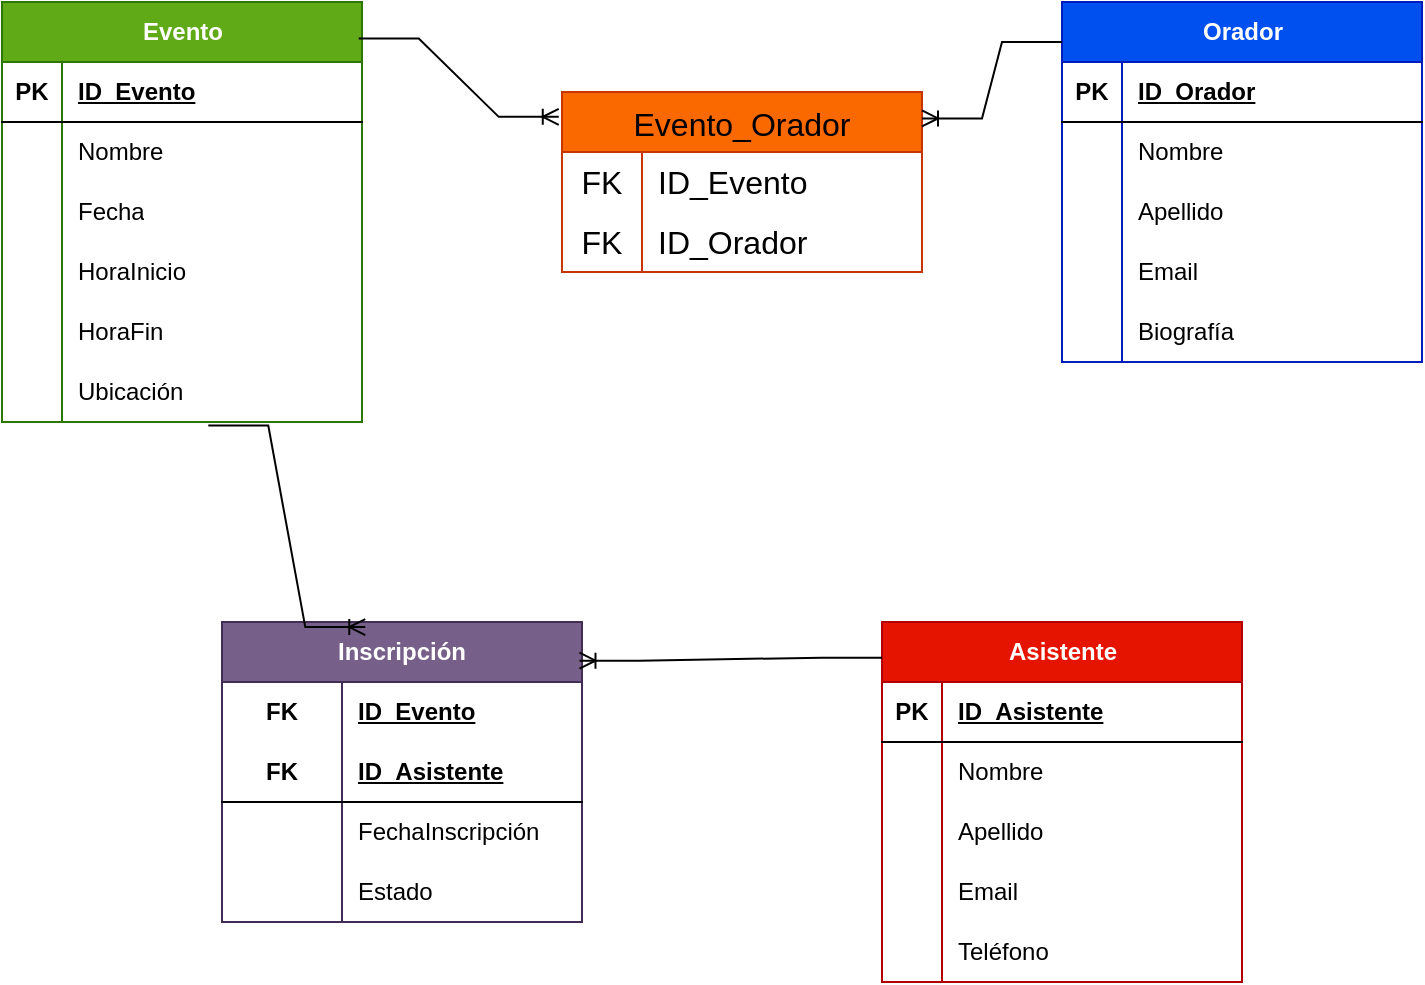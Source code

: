 <mxfile version="26.2.14">
  <diagram name="Página-1" id="lFgCaBiaXuEc-2ydLJgv">
    <mxGraphModel dx="1042" dy="542" grid="1" gridSize="10" guides="1" tooltips="1" connect="1" arrows="1" fold="1" page="1" pageScale="1" pageWidth="827" pageHeight="1169" math="0" shadow="0">
      <root>
        <mxCell id="0" />
        <mxCell id="1" parent="0" />
        <mxCell id="LxV5DLHDpFDJg5F3tsS7-26" value="Evento_Orador" style="shape=table;startSize=30;container=1;collapsible=0;childLayout=tableLayout;fixedRows=1;rowLines=0;fontStyle=0;strokeColor=#C73500;fontSize=16;fillColor=#fa6800;fontColor=#000000;" vertex="1" parent="1">
          <mxGeometry x="350" y="75" width="180" height="90" as="geometry" />
        </mxCell>
        <mxCell id="LxV5DLHDpFDJg5F3tsS7-27" value="" style="shape=tableRow;horizontal=0;startSize=0;swimlaneHead=0;swimlaneBody=0;top=0;left=0;bottom=0;right=0;collapsible=0;dropTarget=0;fillColor=none;points=[[0,0.5],[1,0.5]];portConstraint=eastwest;strokeColor=inherit;fontSize=16;" vertex="1" parent="LxV5DLHDpFDJg5F3tsS7-26">
          <mxGeometry y="30" width="180" height="30" as="geometry" />
        </mxCell>
        <mxCell id="LxV5DLHDpFDJg5F3tsS7-28" value="FK" style="shape=partialRectangle;html=1;whiteSpace=wrap;connectable=0;fillColor=none;top=0;left=0;bottom=0;right=0;overflow=hidden;pointerEvents=1;strokeColor=inherit;fontSize=16;" vertex="1" parent="LxV5DLHDpFDJg5F3tsS7-27">
          <mxGeometry width="40" height="30" as="geometry">
            <mxRectangle width="40" height="30" as="alternateBounds" />
          </mxGeometry>
        </mxCell>
        <mxCell id="LxV5DLHDpFDJg5F3tsS7-29" value="ID_Evento" style="shape=partialRectangle;html=1;whiteSpace=wrap;connectable=0;fillColor=none;top=0;left=0;bottom=0;right=0;align=left;spacingLeft=6;overflow=hidden;strokeColor=inherit;fontSize=16;" vertex="1" parent="LxV5DLHDpFDJg5F3tsS7-27">
          <mxGeometry x="40" width="140" height="30" as="geometry">
            <mxRectangle width="140" height="30" as="alternateBounds" />
          </mxGeometry>
        </mxCell>
        <mxCell id="LxV5DLHDpFDJg5F3tsS7-30" value="" style="shape=tableRow;horizontal=0;startSize=0;swimlaneHead=0;swimlaneBody=0;top=0;left=0;bottom=0;right=0;collapsible=0;dropTarget=0;fillColor=none;points=[[0,0.5],[1,0.5]];portConstraint=eastwest;strokeColor=inherit;fontSize=16;" vertex="1" parent="LxV5DLHDpFDJg5F3tsS7-26">
          <mxGeometry y="60" width="180" height="30" as="geometry" />
        </mxCell>
        <mxCell id="LxV5DLHDpFDJg5F3tsS7-31" value="FK" style="shape=partialRectangle;html=1;whiteSpace=wrap;connectable=0;fillColor=none;top=0;left=0;bottom=0;right=0;overflow=hidden;strokeColor=inherit;fontSize=16;" vertex="1" parent="LxV5DLHDpFDJg5F3tsS7-30">
          <mxGeometry width="40" height="30" as="geometry">
            <mxRectangle width="40" height="30" as="alternateBounds" />
          </mxGeometry>
        </mxCell>
        <mxCell id="LxV5DLHDpFDJg5F3tsS7-32" value="ID_Orador" style="shape=partialRectangle;html=1;whiteSpace=wrap;connectable=0;fillColor=none;top=0;left=0;bottom=0;right=0;align=left;spacingLeft=6;overflow=hidden;strokeColor=inherit;fontSize=16;" vertex="1" parent="LxV5DLHDpFDJg5F3tsS7-30">
          <mxGeometry x="40" width="140" height="30" as="geometry">
            <mxRectangle width="140" height="30" as="alternateBounds" />
          </mxGeometry>
        </mxCell>
        <mxCell id="LxV5DLHDpFDJg5F3tsS7-107" value="Evento" style="shape=table;startSize=30;container=1;collapsible=1;childLayout=tableLayout;fixedRows=1;rowLines=0;fontStyle=1;align=center;resizeLast=1;html=1;fillColor=#60a917;fontColor=#ffffff;strokeColor=#2D7600;" vertex="1" parent="1">
          <mxGeometry x="70" y="30" width="180" height="210" as="geometry" />
        </mxCell>
        <mxCell id="LxV5DLHDpFDJg5F3tsS7-108" value="" style="shape=tableRow;horizontal=0;startSize=0;swimlaneHead=0;swimlaneBody=0;fillColor=none;collapsible=0;dropTarget=0;points=[[0,0.5],[1,0.5]];portConstraint=eastwest;top=0;left=0;right=0;bottom=1;" vertex="1" parent="LxV5DLHDpFDJg5F3tsS7-107">
          <mxGeometry y="30" width="180" height="30" as="geometry" />
        </mxCell>
        <mxCell id="LxV5DLHDpFDJg5F3tsS7-109" value="PK" style="shape=partialRectangle;connectable=0;fillColor=none;top=0;left=0;bottom=0;right=0;fontStyle=1;overflow=hidden;whiteSpace=wrap;html=1;" vertex="1" parent="LxV5DLHDpFDJg5F3tsS7-108">
          <mxGeometry width="30" height="30" as="geometry">
            <mxRectangle width="30" height="30" as="alternateBounds" />
          </mxGeometry>
        </mxCell>
        <mxCell id="LxV5DLHDpFDJg5F3tsS7-110" value="ID_Evento" style="shape=partialRectangle;connectable=0;fillColor=none;top=0;left=0;bottom=0;right=0;align=left;spacingLeft=6;fontStyle=5;overflow=hidden;whiteSpace=wrap;html=1;" vertex="1" parent="LxV5DLHDpFDJg5F3tsS7-108">
          <mxGeometry x="30" width="150" height="30" as="geometry">
            <mxRectangle width="150" height="30" as="alternateBounds" />
          </mxGeometry>
        </mxCell>
        <mxCell id="LxV5DLHDpFDJg5F3tsS7-111" value="" style="shape=tableRow;horizontal=0;startSize=0;swimlaneHead=0;swimlaneBody=0;fillColor=none;collapsible=0;dropTarget=0;points=[[0,0.5],[1,0.5]];portConstraint=eastwest;top=0;left=0;right=0;bottom=0;" vertex="1" parent="LxV5DLHDpFDJg5F3tsS7-107">
          <mxGeometry y="60" width="180" height="30" as="geometry" />
        </mxCell>
        <mxCell id="LxV5DLHDpFDJg5F3tsS7-112" value="" style="shape=partialRectangle;connectable=0;fillColor=none;top=0;left=0;bottom=0;right=0;editable=1;overflow=hidden;whiteSpace=wrap;html=1;" vertex="1" parent="LxV5DLHDpFDJg5F3tsS7-111">
          <mxGeometry width="30" height="30" as="geometry">
            <mxRectangle width="30" height="30" as="alternateBounds" />
          </mxGeometry>
        </mxCell>
        <mxCell id="LxV5DLHDpFDJg5F3tsS7-113" value="Nombre" style="shape=partialRectangle;connectable=0;fillColor=none;top=0;left=0;bottom=0;right=0;align=left;spacingLeft=6;overflow=hidden;whiteSpace=wrap;html=1;" vertex="1" parent="LxV5DLHDpFDJg5F3tsS7-111">
          <mxGeometry x="30" width="150" height="30" as="geometry">
            <mxRectangle width="150" height="30" as="alternateBounds" />
          </mxGeometry>
        </mxCell>
        <mxCell id="LxV5DLHDpFDJg5F3tsS7-114" value="" style="shape=tableRow;horizontal=0;startSize=0;swimlaneHead=0;swimlaneBody=0;fillColor=none;collapsible=0;dropTarget=0;points=[[0,0.5],[1,0.5]];portConstraint=eastwest;top=0;left=0;right=0;bottom=0;" vertex="1" parent="LxV5DLHDpFDJg5F3tsS7-107">
          <mxGeometry y="90" width="180" height="30" as="geometry" />
        </mxCell>
        <mxCell id="LxV5DLHDpFDJg5F3tsS7-115" value="" style="shape=partialRectangle;connectable=0;fillColor=none;top=0;left=0;bottom=0;right=0;editable=1;overflow=hidden;whiteSpace=wrap;html=1;" vertex="1" parent="LxV5DLHDpFDJg5F3tsS7-114">
          <mxGeometry width="30" height="30" as="geometry">
            <mxRectangle width="30" height="30" as="alternateBounds" />
          </mxGeometry>
        </mxCell>
        <mxCell id="LxV5DLHDpFDJg5F3tsS7-116" value="Fecha" style="shape=partialRectangle;connectable=0;fillColor=none;top=0;left=0;bottom=0;right=0;align=left;spacingLeft=6;overflow=hidden;whiteSpace=wrap;html=1;" vertex="1" parent="LxV5DLHDpFDJg5F3tsS7-114">
          <mxGeometry x="30" width="150" height="30" as="geometry">
            <mxRectangle width="150" height="30" as="alternateBounds" />
          </mxGeometry>
        </mxCell>
        <mxCell id="LxV5DLHDpFDJg5F3tsS7-117" value="" style="shape=tableRow;horizontal=0;startSize=0;swimlaneHead=0;swimlaneBody=0;fillColor=none;collapsible=0;dropTarget=0;points=[[0,0.5],[1,0.5]];portConstraint=eastwest;top=0;left=0;right=0;bottom=0;" vertex="1" parent="LxV5DLHDpFDJg5F3tsS7-107">
          <mxGeometry y="120" width="180" height="30" as="geometry" />
        </mxCell>
        <mxCell id="LxV5DLHDpFDJg5F3tsS7-118" value="" style="shape=partialRectangle;connectable=0;fillColor=none;top=0;left=0;bottom=0;right=0;editable=1;overflow=hidden;whiteSpace=wrap;html=1;" vertex="1" parent="LxV5DLHDpFDJg5F3tsS7-117">
          <mxGeometry width="30" height="30" as="geometry">
            <mxRectangle width="30" height="30" as="alternateBounds" />
          </mxGeometry>
        </mxCell>
        <mxCell id="LxV5DLHDpFDJg5F3tsS7-119" value="HoraInicio" style="shape=partialRectangle;connectable=0;fillColor=none;top=0;left=0;bottom=0;right=0;align=left;spacingLeft=6;overflow=hidden;whiteSpace=wrap;html=1;" vertex="1" parent="LxV5DLHDpFDJg5F3tsS7-117">
          <mxGeometry x="30" width="150" height="30" as="geometry">
            <mxRectangle width="150" height="30" as="alternateBounds" />
          </mxGeometry>
        </mxCell>
        <mxCell id="LxV5DLHDpFDJg5F3tsS7-120" style="shape=tableRow;horizontal=0;startSize=0;swimlaneHead=0;swimlaneBody=0;fillColor=none;collapsible=0;dropTarget=0;points=[[0,0.5],[1,0.5]];portConstraint=eastwest;top=0;left=0;right=0;bottom=0;" vertex="1" parent="LxV5DLHDpFDJg5F3tsS7-107">
          <mxGeometry y="150" width="180" height="30" as="geometry" />
        </mxCell>
        <mxCell id="LxV5DLHDpFDJg5F3tsS7-121" style="shape=partialRectangle;connectable=0;fillColor=none;top=0;left=0;bottom=0;right=0;editable=1;overflow=hidden;whiteSpace=wrap;html=1;" vertex="1" parent="LxV5DLHDpFDJg5F3tsS7-120">
          <mxGeometry width="30" height="30" as="geometry">
            <mxRectangle width="30" height="30" as="alternateBounds" />
          </mxGeometry>
        </mxCell>
        <mxCell id="LxV5DLHDpFDJg5F3tsS7-122" value="HoraFin" style="shape=partialRectangle;connectable=0;fillColor=none;top=0;left=0;bottom=0;right=0;align=left;spacingLeft=6;overflow=hidden;whiteSpace=wrap;html=1;" vertex="1" parent="LxV5DLHDpFDJg5F3tsS7-120">
          <mxGeometry x="30" width="150" height="30" as="geometry">
            <mxRectangle width="150" height="30" as="alternateBounds" />
          </mxGeometry>
        </mxCell>
        <mxCell id="LxV5DLHDpFDJg5F3tsS7-123" style="shape=tableRow;horizontal=0;startSize=0;swimlaneHead=0;swimlaneBody=0;fillColor=none;collapsible=0;dropTarget=0;points=[[0,0.5],[1,0.5]];portConstraint=eastwest;top=0;left=0;right=0;bottom=0;" vertex="1" parent="LxV5DLHDpFDJg5F3tsS7-107">
          <mxGeometry y="180" width="180" height="30" as="geometry" />
        </mxCell>
        <mxCell id="LxV5DLHDpFDJg5F3tsS7-124" style="shape=partialRectangle;connectable=0;fillColor=none;top=0;left=0;bottom=0;right=0;editable=1;overflow=hidden;whiteSpace=wrap;html=1;" vertex="1" parent="LxV5DLHDpFDJg5F3tsS7-123">
          <mxGeometry width="30" height="30" as="geometry">
            <mxRectangle width="30" height="30" as="alternateBounds" />
          </mxGeometry>
        </mxCell>
        <mxCell id="LxV5DLHDpFDJg5F3tsS7-125" value="Ubicación" style="shape=partialRectangle;connectable=0;fillColor=none;top=0;left=0;bottom=0;right=0;align=left;spacingLeft=6;overflow=hidden;whiteSpace=wrap;html=1;" vertex="1" parent="LxV5DLHDpFDJg5F3tsS7-123">
          <mxGeometry x="30" width="150" height="30" as="geometry">
            <mxRectangle width="150" height="30" as="alternateBounds" />
          </mxGeometry>
        </mxCell>
        <mxCell id="LxV5DLHDpFDJg5F3tsS7-143" value="Orador" style="shape=table;startSize=30;container=1;collapsible=1;childLayout=tableLayout;fixedRows=1;rowLines=0;fontStyle=1;align=center;resizeLast=1;html=1;fillColor=#0050ef;fontColor=#ffffff;strokeColor=#001DBC;" vertex="1" parent="1">
          <mxGeometry x="600" y="30" width="180" height="180" as="geometry" />
        </mxCell>
        <mxCell id="LxV5DLHDpFDJg5F3tsS7-144" value="" style="shape=tableRow;horizontal=0;startSize=0;swimlaneHead=0;swimlaneBody=0;fillColor=none;collapsible=0;dropTarget=0;points=[[0,0.5],[1,0.5]];portConstraint=eastwest;top=0;left=0;right=0;bottom=1;" vertex="1" parent="LxV5DLHDpFDJg5F3tsS7-143">
          <mxGeometry y="30" width="180" height="30" as="geometry" />
        </mxCell>
        <mxCell id="LxV5DLHDpFDJg5F3tsS7-145" value="PK" style="shape=partialRectangle;connectable=0;fillColor=none;top=0;left=0;bottom=0;right=0;fontStyle=1;overflow=hidden;whiteSpace=wrap;html=1;" vertex="1" parent="LxV5DLHDpFDJg5F3tsS7-144">
          <mxGeometry width="30" height="30" as="geometry">
            <mxRectangle width="30" height="30" as="alternateBounds" />
          </mxGeometry>
        </mxCell>
        <mxCell id="LxV5DLHDpFDJg5F3tsS7-146" value="ID_Orador" style="shape=partialRectangle;connectable=0;fillColor=none;top=0;left=0;bottom=0;right=0;align=left;spacingLeft=6;fontStyle=5;overflow=hidden;whiteSpace=wrap;html=1;" vertex="1" parent="LxV5DLHDpFDJg5F3tsS7-144">
          <mxGeometry x="30" width="150" height="30" as="geometry">
            <mxRectangle width="150" height="30" as="alternateBounds" />
          </mxGeometry>
        </mxCell>
        <mxCell id="LxV5DLHDpFDJg5F3tsS7-147" value="" style="shape=tableRow;horizontal=0;startSize=0;swimlaneHead=0;swimlaneBody=0;fillColor=none;collapsible=0;dropTarget=0;points=[[0,0.5],[1,0.5]];portConstraint=eastwest;top=0;left=0;right=0;bottom=0;" vertex="1" parent="LxV5DLHDpFDJg5F3tsS7-143">
          <mxGeometry y="60" width="180" height="30" as="geometry" />
        </mxCell>
        <mxCell id="LxV5DLHDpFDJg5F3tsS7-148" value="" style="shape=partialRectangle;connectable=0;fillColor=none;top=0;left=0;bottom=0;right=0;editable=1;overflow=hidden;whiteSpace=wrap;html=1;" vertex="1" parent="LxV5DLHDpFDJg5F3tsS7-147">
          <mxGeometry width="30" height="30" as="geometry">
            <mxRectangle width="30" height="30" as="alternateBounds" />
          </mxGeometry>
        </mxCell>
        <mxCell id="LxV5DLHDpFDJg5F3tsS7-149" value="Nombre" style="shape=partialRectangle;connectable=0;fillColor=none;top=0;left=0;bottom=0;right=0;align=left;spacingLeft=6;overflow=hidden;whiteSpace=wrap;html=1;" vertex="1" parent="LxV5DLHDpFDJg5F3tsS7-147">
          <mxGeometry x="30" width="150" height="30" as="geometry">
            <mxRectangle width="150" height="30" as="alternateBounds" />
          </mxGeometry>
        </mxCell>
        <mxCell id="LxV5DLHDpFDJg5F3tsS7-150" value="" style="shape=tableRow;horizontal=0;startSize=0;swimlaneHead=0;swimlaneBody=0;fillColor=none;collapsible=0;dropTarget=0;points=[[0,0.5],[1,0.5]];portConstraint=eastwest;top=0;left=0;right=0;bottom=0;" vertex="1" parent="LxV5DLHDpFDJg5F3tsS7-143">
          <mxGeometry y="90" width="180" height="30" as="geometry" />
        </mxCell>
        <mxCell id="LxV5DLHDpFDJg5F3tsS7-151" value="" style="shape=partialRectangle;connectable=0;fillColor=none;top=0;left=0;bottom=0;right=0;editable=1;overflow=hidden;whiteSpace=wrap;html=1;" vertex="1" parent="LxV5DLHDpFDJg5F3tsS7-150">
          <mxGeometry width="30" height="30" as="geometry">
            <mxRectangle width="30" height="30" as="alternateBounds" />
          </mxGeometry>
        </mxCell>
        <mxCell id="LxV5DLHDpFDJg5F3tsS7-152" value="Apellido" style="shape=partialRectangle;connectable=0;fillColor=none;top=0;left=0;bottom=0;right=0;align=left;spacingLeft=6;overflow=hidden;whiteSpace=wrap;html=1;" vertex="1" parent="LxV5DLHDpFDJg5F3tsS7-150">
          <mxGeometry x="30" width="150" height="30" as="geometry">
            <mxRectangle width="150" height="30" as="alternateBounds" />
          </mxGeometry>
        </mxCell>
        <mxCell id="LxV5DLHDpFDJg5F3tsS7-153" value="" style="shape=tableRow;horizontal=0;startSize=0;swimlaneHead=0;swimlaneBody=0;fillColor=none;collapsible=0;dropTarget=0;points=[[0,0.5],[1,0.5]];portConstraint=eastwest;top=0;left=0;right=0;bottom=0;" vertex="1" parent="LxV5DLHDpFDJg5F3tsS7-143">
          <mxGeometry y="120" width="180" height="30" as="geometry" />
        </mxCell>
        <mxCell id="LxV5DLHDpFDJg5F3tsS7-154" value="" style="shape=partialRectangle;connectable=0;fillColor=none;top=0;left=0;bottom=0;right=0;editable=1;overflow=hidden;whiteSpace=wrap;html=1;" vertex="1" parent="LxV5DLHDpFDJg5F3tsS7-153">
          <mxGeometry width="30" height="30" as="geometry">
            <mxRectangle width="30" height="30" as="alternateBounds" />
          </mxGeometry>
        </mxCell>
        <mxCell id="LxV5DLHDpFDJg5F3tsS7-155" value="Email" style="shape=partialRectangle;connectable=0;fillColor=none;top=0;left=0;bottom=0;right=0;align=left;spacingLeft=6;overflow=hidden;whiteSpace=wrap;html=1;" vertex="1" parent="LxV5DLHDpFDJg5F3tsS7-153">
          <mxGeometry x="30" width="150" height="30" as="geometry">
            <mxRectangle width="150" height="30" as="alternateBounds" />
          </mxGeometry>
        </mxCell>
        <mxCell id="LxV5DLHDpFDJg5F3tsS7-156" style="shape=tableRow;horizontal=0;startSize=0;swimlaneHead=0;swimlaneBody=0;fillColor=none;collapsible=0;dropTarget=0;points=[[0,0.5],[1,0.5]];portConstraint=eastwest;top=0;left=0;right=0;bottom=0;" vertex="1" parent="LxV5DLHDpFDJg5F3tsS7-143">
          <mxGeometry y="150" width="180" height="30" as="geometry" />
        </mxCell>
        <mxCell id="LxV5DLHDpFDJg5F3tsS7-157" style="shape=partialRectangle;connectable=0;fillColor=none;top=0;left=0;bottom=0;right=0;editable=1;overflow=hidden;whiteSpace=wrap;html=1;" vertex="1" parent="LxV5DLHDpFDJg5F3tsS7-156">
          <mxGeometry width="30" height="30" as="geometry">
            <mxRectangle width="30" height="30" as="alternateBounds" />
          </mxGeometry>
        </mxCell>
        <mxCell id="LxV5DLHDpFDJg5F3tsS7-158" value="Biografía" style="shape=partialRectangle;connectable=0;fillColor=none;top=0;left=0;bottom=0;right=0;align=left;spacingLeft=6;overflow=hidden;whiteSpace=wrap;html=1;" vertex="1" parent="LxV5DLHDpFDJg5F3tsS7-156">
          <mxGeometry x="30" width="150" height="30" as="geometry">
            <mxRectangle width="150" height="30" as="alternateBounds" />
          </mxGeometry>
        </mxCell>
        <mxCell id="LxV5DLHDpFDJg5F3tsS7-176" value="Inscripción" style="shape=table;startSize=30;container=1;collapsible=1;childLayout=tableLayout;fixedRows=1;rowLines=0;fontStyle=1;align=center;resizeLast=1;html=1;whiteSpace=wrap;fillColor=#76608a;fontColor=#ffffff;strokeColor=#432D57;" vertex="1" parent="1">
          <mxGeometry x="180" y="340" width="180" height="150" as="geometry" />
        </mxCell>
        <mxCell id="LxV5DLHDpFDJg5F3tsS7-177" value="" style="shape=tableRow;horizontal=0;startSize=0;swimlaneHead=0;swimlaneBody=0;fillColor=none;collapsible=0;dropTarget=0;points=[[0,0.5],[1,0.5]];portConstraint=eastwest;top=0;left=0;right=0;bottom=0;html=1;" vertex="1" parent="LxV5DLHDpFDJg5F3tsS7-176">
          <mxGeometry y="30" width="180" height="30" as="geometry" />
        </mxCell>
        <mxCell id="LxV5DLHDpFDJg5F3tsS7-178" value="FK" style="shape=partialRectangle;connectable=0;fillColor=none;top=0;left=0;bottom=0;right=0;fontStyle=1;overflow=hidden;html=1;whiteSpace=wrap;" vertex="1" parent="LxV5DLHDpFDJg5F3tsS7-177">
          <mxGeometry width="60" height="30" as="geometry">
            <mxRectangle width="60" height="30" as="alternateBounds" />
          </mxGeometry>
        </mxCell>
        <mxCell id="LxV5DLHDpFDJg5F3tsS7-179" value="ID_Evento" style="shape=partialRectangle;connectable=0;fillColor=none;top=0;left=0;bottom=0;right=0;align=left;spacingLeft=6;fontStyle=5;overflow=hidden;html=1;whiteSpace=wrap;" vertex="1" parent="LxV5DLHDpFDJg5F3tsS7-177">
          <mxGeometry x="60" width="120" height="30" as="geometry">
            <mxRectangle width="120" height="30" as="alternateBounds" />
          </mxGeometry>
        </mxCell>
        <mxCell id="LxV5DLHDpFDJg5F3tsS7-180" value="" style="shape=tableRow;horizontal=0;startSize=0;swimlaneHead=0;swimlaneBody=0;fillColor=none;collapsible=0;dropTarget=0;points=[[0,0.5],[1,0.5]];portConstraint=eastwest;top=0;left=0;right=0;bottom=1;html=1;" vertex="1" parent="LxV5DLHDpFDJg5F3tsS7-176">
          <mxGeometry y="60" width="180" height="30" as="geometry" />
        </mxCell>
        <mxCell id="LxV5DLHDpFDJg5F3tsS7-181" value="FK" style="shape=partialRectangle;connectable=0;fillColor=none;top=0;left=0;bottom=0;right=0;fontStyle=1;overflow=hidden;html=1;whiteSpace=wrap;" vertex="1" parent="LxV5DLHDpFDJg5F3tsS7-180">
          <mxGeometry width="60" height="30" as="geometry">
            <mxRectangle width="60" height="30" as="alternateBounds" />
          </mxGeometry>
        </mxCell>
        <mxCell id="LxV5DLHDpFDJg5F3tsS7-182" value="ID_Asistente" style="shape=partialRectangle;connectable=0;fillColor=none;top=0;left=0;bottom=0;right=0;align=left;spacingLeft=6;fontStyle=5;overflow=hidden;html=1;whiteSpace=wrap;" vertex="1" parent="LxV5DLHDpFDJg5F3tsS7-180">
          <mxGeometry x="60" width="120" height="30" as="geometry">
            <mxRectangle width="120" height="30" as="alternateBounds" />
          </mxGeometry>
        </mxCell>
        <mxCell id="LxV5DLHDpFDJg5F3tsS7-183" value="" style="shape=tableRow;horizontal=0;startSize=0;swimlaneHead=0;swimlaneBody=0;fillColor=none;collapsible=0;dropTarget=0;points=[[0,0.5],[1,0.5]];portConstraint=eastwest;top=0;left=0;right=0;bottom=0;html=1;" vertex="1" parent="LxV5DLHDpFDJg5F3tsS7-176">
          <mxGeometry y="90" width="180" height="30" as="geometry" />
        </mxCell>
        <mxCell id="LxV5DLHDpFDJg5F3tsS7-184" value="" style="shape=partialRectangle;connectable=0;fillColor=none;top=0;left=0;bottom=0;right=0;editable=1;overflow=hidden;html=1;whiteSpace=wrap;" vertex="1" parent="LxV5DLHDpFDJg5F3tsS7-183">
          <mxGeometry width="60" height="30" as="geometry">
            <mxRectangle width="60" height="30" as="alternateBounds" />
          </mxGeometry>
        </mxCell>
        <mxCell id="LxV5DLHDpFDJg5F3tsS7-185" value="FechaInscripción" style="shape=partialRectangle;connectable=0;fillColor=none;top=0;left=0;bottom=0;right=0;align=left;spacingLeft=6;overflow=hidden;html=1;whiteSpace=wrap;" vertex="1" parent="LxV5DLHDpFDJg5F3tsS7-183">
          <mxGeometry x="60" width="120" height="30" as="geometry">
            <mxRectangle width="120" height="30" as="alternateBounds" />
          </mxGeometry>
        </mxCell>
        <mxCell id="LxV5DLHDpFDJg5F3tsS7-186" value="" style="shape=tableRow;horizontal=0;startSize=0;swimlaneHead=0;swimlaneBody=0;fillColor=none;collapsible=0;dropTarget=0;points=[[0,0.5],[1,0.5]];portConstraint=eastwest;top=0;left=0;right=0;bottom=0;html=1;" vertex="1" parent="LxV5DLHDpFDJg5F3tsS7-176">
          <mxGeometry y="120" width="180" height="30" as="geometry" />
        </mxCell>
        <mxCell id="LxV5DLHDpFDJg5F3tsS7-187" value="" style="shape=partialRectangle;connectable=0;fillColor=none;top=0;left=0;bottom=0;right=0;editable=1;overflow=hidden;html=1;whiteSpace=wrap;" vertex="1" parent="LxV5DLHDpFDJg5F3tsS7-186">
          <mxGeometry width="60" height="30" as="geometry">
            <mxRectangle width="60" height="30" as="alternateBounds" />
          </mxGeometry>
        </mxCell>
        <mxCell id="LxV5DLHDpFDJg5F3tsS7-188" value="Estado" style="shape=partialRectangle;connectable=0;fillColor=none;top=0;left=0;bottom=0;right=0;align=left;spacingLeft=6;overflow=hidden;html=1;whiteSpace=wrap;" vertex="1" parent="LxV5DLHDpFDJg5F3tsS7-186">
          <mxGeometry x="60" width="120" height="30" as="geometry">
            <mxRectangle width="120" height="30" as="alternateBounds" />
          </mxGeometry>
        </mxCell>
        <mxCell id="LxV5DLHDpFDJg5F3tsS7-189" value="Asistente" style="shape=table;startSize=30;container=1;collapsible=1;childLayout=tableLayout;fixedRows=1;rowLines=0;fontStyle=1;align=center;resizeLast=1;html=1;fillColor=#e51400;fontColor=#ffffff;strokeColor=#B20000;" vertex="1" parent="1">
          <mxGeometry x="510" y="340" width="180" height="180" as="geometry" />
        </mxCell>
        <mxCell id="LxV5DLHDpFDJg5F3tsS7-190" value="" style="shape=tableRow;horizontal=0;startSize=0;swimlaneHead=0;swimlaneBody=0;fillColor=none;collapsible=0;dropTarget=0;points=[[0,0.5],[1,0.5]];portConstraint=eastwest;top=0;left=0;right=0;bottom=1;" vertex="1" parent="LxV5DLHDpFDJg5F3tsS7-189">
          <mxGeometry y="30" width="180" height="30" as="geometry" />
        </mxCell>
        <mxCell id="LxV5DLHDpFDJg5F3tsS7-191" value="PK" style="shape=partialRectangle;connectable=0;fillColor=none;top=0;left=0;bottom=0;right=0;fontStyle=1;overflow=hidden;whiteSpace=wrap;html=1;" vertex="1" parent="LxV5DLHDpFDJg5F3tsS7-190">
          <mxGeometry width="30" height="30" as="geometry">
            <mxRectangle width="30" height="30" as="alternateBounds" />
          </mxGeometry>
        </mxCell>
        <mxCell id="LxV5DLHDpFDJg5F3tsS7-192" value="ID_Asistente" style="shape=partialRectangle;connectable=0;fillColor=none;top=0;left=0;bottom=0;right=0;align=left;spacingLeft=6;fontStyle=5;overflow=hidden;whiteSpace=wrap;html=1;" vertex="1" parent="LxV5DLHDpFDJg5F3tsS7-190">
          <mxGeometry x="30" width="150" height="30" as="geometry">
            <mxRectangle width="150" height="30" as="alternateBounds" />
          </mxGeometry>
        </mxCell>
        <mxCell id="LxV5DLHDpFDJg5F3tsS7-193" value="" style="shape=tableRow;horizontal=0;startSize=0;swimlaneHead=0;swimlaneBody=0;fillColor=none;collapsible=0;dropTarget=0;points=[[0,0.5],[1,0.5]];portConstraint=eastwest;top=0;left=0;right=0;bottom=0;" vertex="1" parent="LxV5DLHDpFDJg5F3tsS7-189">
          <mxGeometry y="60" width="180" height="30" as="geometry" />
        </mxCell>
        <mxCell id="LxV5DLHDpFDJg5F3tsS7-194" value="" style="shape=partialRectangle;connectable=0;fillColor=none;top=0;left=0;bottom=0;right=0;editable=1;overflow=hidden;whiteSpace=wrap;html=1;" vertex="1" parent="LxV5DLHDpFDJg5F3tsS7-193">
          <mxGeometry width="30" height="30" as="geometry">
            <mxRectangle width="30" height="30" as="alternateBounds" />
          </mxGeometry>
        </mxCell>
        <mxCell id="LxV5DLHDpFDJg5F3tsS7-195" value="Nombre" style="shape=partialRectangle;connectable=0;fillColor=none;top=0;left=0;bottom=0;right=0;align=left;spacingLeft=6;overflow=hidden;whiteSpace=wrap;html=1;" vertex="1" parent="LxV5DLHDpFDJg5F3tsS7-193">
          <mxGeometry x="30" width="150" height="30" as="geometry">
            <mxRectangle width="150" height="30" as="alternateBounds" />
          </mxGeometry>
        </mxCell>
        <mxCell id="LxV5DLHDpFDJg5F3tsS7-196" value="" style="shape=tableRow;horizontal=0;startSize=0;swimlaneHead=0;swimlaneBody=0;fillColor=none;collapsible=0;dropTarget=0;points=[[0,0.5],[1,0.5]];portConstraint=eastwest;top=0;left=0;right=0;bottom=0;" vertex="1" parent="LxV5DLHDpFDJg5F3tsS7-189">
          <mxGeometry y="90" width="180" height="30" as="geometry" />
        </mxCell>
        <mxCell id="LxV5DLHDpFDJg5F3tsS7-197" value="" style="shape=partialRectangle;connectable=0;fillColor=none;top=0;left=0;bottom=0;right=0;editable=1;overflow=hidden;whiteSpace=wrap;html=1;" vertex="1" parent="LxV5DLHDpFDJg5F3tsS7-196">
          <mxGeometry width="30" height="30" as="geometry">
            <mxRectangle width="30" height="30" as="alternateBounds" />
          </mxGeometry>
        </mxCell>
        <mxCell id="LxV5DLHDpFDJg5F3tsS7-198" value="Apellido" style="shape=partialRectangle;connectable=0;fillColor=none;top=0;left=0;bottom=0;right=0;align=left;spacingLeft=6;overflow=hidden;whiteSpace=wrap;html=1;" vertex="1" parent="LxV5DLHDpFDJg5F3tsS7-196">
          <mxGeometry x="30" width="150" height="30" as="geometry">
            <mxRectangle width="150" height="30" as="alternateBounds" />
          </mxGeometry>
        </mxCell>
        <mxCell id="LxV5DLHDpFDJg5F3tsS7-199" value="" style="shape=tableRow;horizontal=0;startSize=0;swimlaneHead=0;swimlaneBody=0;fillColor=none;collapsible=0;dropTarget=0;points=[[0,0.5],[1,0.5]];portConstraint=eastwest;top=0;left=0;right=0;bottom=0;" vertex="1" parent="LxV5DLHDpFDJg5F3tsS7-189">
          <mxGeometry y="120" width="180" height="30" as="geometry" />
        </mxCell>
        <mxCell id="LxV5DLHDpFDJg5F3tsS7-200" value="" style="shape=partialRectangle;connectable=0;fillColor=none;top=0;left=0;bottom=0;right=0;editable=1;overflow=hidden;whiteSpace=wrap;html=1;" vertex="1" parent="LxV5DLHDpFDJg5F3tsS7-199">
          <mxGeometry width="30" height="30" as="geometry">
            <mxRectangle width="30" height="30" as="alternateBounds" />
          </mxGeometry>
        </mxCell>
        <mxCell id="LxV5DLHDpFDJg5F3tsS7-201" value="Email" style="shape=partialRectangle;connectable=0;fillColor=none;top=0;left=0;bottom=0;right=0;align=left;spacingLeft=6;overflow=hidden;whiteSpace=wrap;html=1;" vertex="1" parent="LxV5DLHDpFDJg5F3tsS7-199">
          <mxGeometry x="30" width="150" height="30" as="geometry">
            <mxRectangle width="150" height="30" as="alternateBounds" />
          </mxGeometry>
        </mxCell>
        <mxCell id="LxV5DLHDpFDJg5F3tsS7-202" style="shape=tableRow;horizontal=0;startSize=0;swimlaneHead=0;swimlaneBody=0;fillColor=none;collapsible=0;dropTarget=0;points=[[0,0.5],[1,0.5]];portConstraint=eastwest;top=0;left=0;right=0;bottom=0;" vertex="1" parent="LxV5DLHDpFDJg5F3tsS7-189">
          <mxGeometry y="150" width="180" height="30" as="geometry" />
        </mxCell>
        <mxCell id="LxV5DLHDpFDJg5F3tsS7-203" style="shape=partialRectangle;connectable=0;fillColor=none;top=0;left=0;bottom=0;right=0;editable=1;overflow=hidden;whiteSpace=wrap;html=1;" vertex="1" parent="LxV5DLHDpFDJg5F3tsS7-202">
          <mxGeometry width="30" height="30" as="geometry">
            <mxRectangle width="30" height="30" as="alternateBounds" />
          </mxGeometry>
        </mxCell>
        <mxCell id="LxV5DLHDpFDJg5F3tsS7-204" value="Teléfono" style="shape=partialRectangle;connectable=0;fillColor=none;top=0;left=0;bottom=0;right=0;align=left;spacingLeft=6;overflow=hidden;whiteSpace=wrap;html=1;" vertex="1" parent="LxV5DLHDpFDJg5F3tsS7-202">
          <mxGeometry x="30" width="150" height="30" as="geometry">
            <mxRectangle width="150" height="30" as="alternateBounds" />
          </mxGeometry>
        </mxCell>
        <mxCell id="LxV5DLHDpFDJg5F3tsS7-207" value="" style="edgeStyle=entityRelationEdgeStyle;fontSize=12;html=1;endArrow=ERoneToMany;rounded=0;exitX=0.991;exitY=0.087;exitDx=0;exitDy=0;exitPerimeter=0;entryX=-0.009;entryY=0.138;entryDx=0;entryDy=0;entryPerimeter=0;" edge="1" parent="1" source="LxV5DLHDpFDJg5F3tsS7-107" target="LxV5DLHDpFDJg5F3tsS7-26">
          <mxGeometry width="100" height="100" relative="1" as="geometry">
            <mxPoint x="360" y="330" as="sourcePoint" />
            <mxPoint x="460" y="230" as="targetPoint" />
          </mxGeometry>
        </mxCell>
        <mxCell id="LxV5DLHDpFDJg5F3tsS7-208" value="" style="edgeStyle=entityRelationEdgeStyle;fontSize=12;html=1;endArrow=ERoneToMany;rounded=0;entryX=1;entryY=0.147;entryDx=0;entryDy=0;entryPerimeter=0;exitX=0;exitY=0.111;exitDx=0;exitDy=0;exitPerimeter=0;" edge="1" parent="1" source="LxV5DLHDpFDJg5F3tsS7-143" target="LxV5DLHDpFDJg5F3tsS7-26">
          <mxGeometry width="100" height="100" relative="1" as="geometry">
            <mxPoint x="360" y="330" as="sourcePoint" />
            <mxPoint x="460" y="230" as="targetPoint" />
          </mxGeometry>
        </mxCell>
        <mxCell id="LxV5DLHDpFDJg5F3tsS7-209" value="" style="edgeStyle=entityRelationEdgeStyle;fontSize=12;html=1;endArrow=ERoneToMany;rounded=0;exitX=0.573;exitY=1.06;exitDx=0;exitDy=0;exitPerimeter=0;entryX=0.398;entryY=0.017;entryDx=0;entryDy=0;entryPerimeter=0;" edge="1" parent="1" source="LxV5DLHDpFDJg5F3tsS7-123" target="LxV5DLHDpFDJg5F3tsS7-176">
          <mxGeometry width="100" height="100" relative="1" as="geometry">
            <mxPoint x="360" y="330" as="sourcePoint" />
            <mxPoint x="460" y="230" as="targetPoint" />
          </mxGeometry>
        </mxCell>
        <mxCell id="LxV5DLHDpFDJg5F3tsS7-210" value="" style="edgeStyle=entityRelationEdgeStyle;fontSize=12;html=1;endArrow=ERoneToMany;rounded=0;entryX=0.993;entryY=0.129;entryDx=0;entryDy=0;entryPerimeter=0;exitX=0;exitY=0.099;exitDx=0;exitDy=0;exitPerimeter=0;" edge="1" parent="1" source="LxV5DLHDpFDJg5F3tsS7-189" target="LxV5DLHDpFDJg5F3tsS7-176">
          <mxGeometry width="100" height="100" relative="1" as="geometry">
            <mxPoint x="360" y="330" as="sourcePoint" />
            <mxPoint x="460" y="230" as="targetPoint" />
          </mxGeometry>
        </mxCell>
      </root>
    </mxGraphModel>
  </diagram>
</mxfile>

